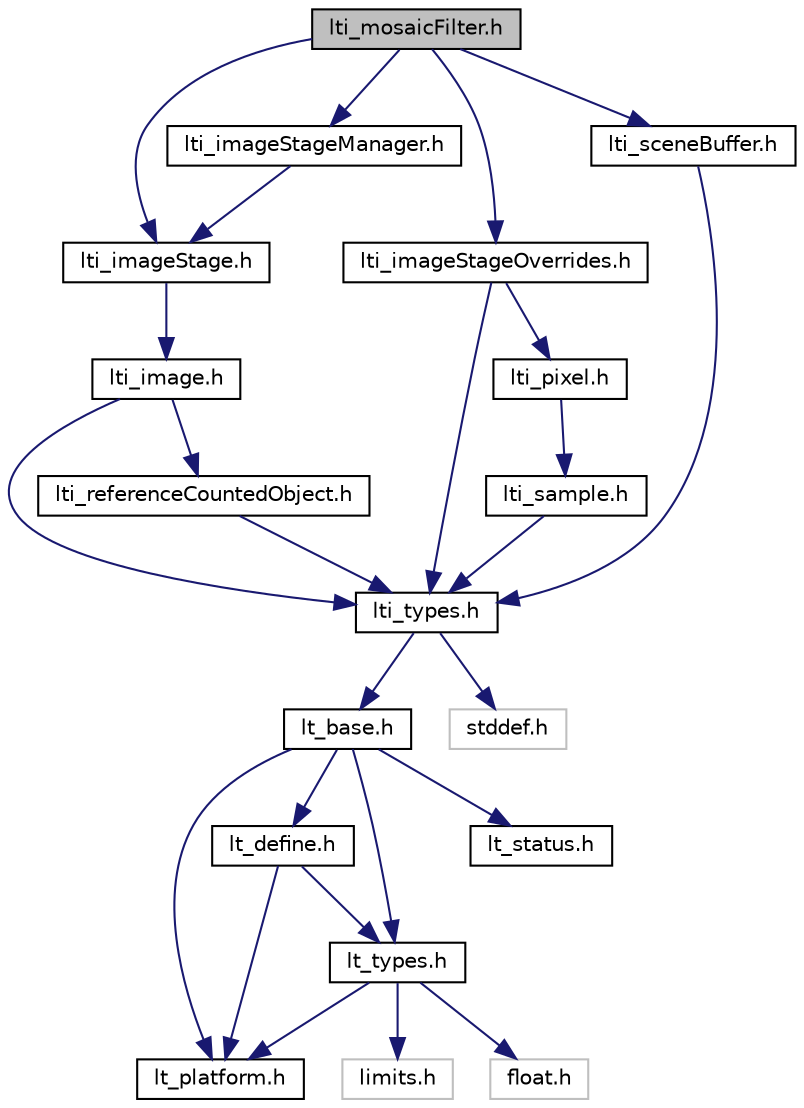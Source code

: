 digraph "lti_mosaicFilter.h"
{
  bgcolor="transparent";
  edge [fontname="Helvetica",fontsize="10",labelfontname="Helvetica",labelfontsize="10"];
  node [fontname="Helvetica",fontsize="10",shape=record];
  Node1 [label="lti_mosaicFilter.h",height=0.2,width=0.4,color="black", fillcolor="grey75", style="filled" fontcolor="black"];
  Node1 -> Node2 [color="midnightblue",fontsize="10",style="solid",fontname="Helvetica"];
  Node2 [label="lti_imageStage.h",height=0.2,width=0.4,color="black",URL="$a00181.html"];
  Node2 -> Node3 [color="midnightblue",fontsize="10",style="solid",fontname="Helvetica"];
  Node3 [label="lti_image.h",height=0.2,width=0.4,color="black",URL="$a00178.html"];
  Node3 -> Node4 [color="midnightblue",fontsize="10",style="solid",fontname="Helvetica"];
  Node4 [label="lti_types.h",height=0.2,width=0.4,color="black",URL="$a00209.html",tooltip="This file contains a number of enums, typedefs, etc, that are used throughout the MrSID SDK..."];
  Node4 -> Node5 [color="midnightblue",fontsize="10",style="solid",fontname="Helvetica"];
  Node5 [label="lt_base.h",height=0.2,width=0.4,color="black",URL="$a00140.html",tooltip="Include file for all LizardTech sources. "];
  Node5 -> Node6 [color="midnightblue",fontsize="10",style="solid",fontname="Helvetica"];
  Node6 [label="lt_platform.h",height=0.2,width=0.4,color="black",URL="$a00156.html",tooltip="Preprocessor symbols for canonical identification of OS, architecture, and compiler. "];
  Node5 -> Node7 [color="midnightblue",fontsize="10",style="solid",fontname="Helvetica"];
  Node7 [label="lt_define.h",height=0.2,width=0.4,color="black",URL="$a00142.html",tooltip="Preprocessor definitions used throughout LizardTech sources. "];
  Node7 -> Node6 [color="midnightblue",fontsize="10",style="solid",fontname="Helvetica"];
  Node7 -> Node8 [color="midnightblue",fontsize="10",style="solid",fontname="Helvetica"];
  Node8 [label="lt_types.h",height=0.2,width=0.4,color="black",URL="$a00159.html",tooltip="Declaration of standard types and limits in a C-interface. "];
  Node8 -> Node9 [color="midnightblue",fontsize="10",style="solid",fontname="Helvetica"];
  Node9 [label="limits.h",height=0.2,width=0.4,color="grey75"];
  Node8 -> Node10 [color="midnightblue",fontsize="10",style="solid",fontname="Helvetica"];
  Node10 [label="float.h",height=0.2,width=0.4,color="grey75"];
  Node8 -> Node6 [color="midnightblue",fontsize="10",style="solid",fontname="Helvetica"];
  Node5 -> Node8 [color="midnightblue",fontsize="10",style="solid",fontname="Helvetica"];
  Node5 -> Node11 [color="midnightblue",fontsize="10",style="solid",fontname="Helvetica"];
  Node11 [label="lt_status.h",height=0.2,width=0.4,color="black",URL="$a00157.html",tooltip="Declaration of the LT_STATUS type and some commonly used status codes. "];
  Node4 -> Node12 [color="midnightblue",fontsize="10",style="solid",fontname="Helvetica"];
  Node12 [label="stddef.h",height=0.2,width=0.4,color="grey75"];
  Node3 -> Node13 [color="midnightblue",fontsize="10",style="solid",fontname="Helvetica"];
  Node13 [label="lti_referenceCountedObject.h",height=0.2,width=0.4,color="black",URL="$a00203.html"];
  Node13 -> Node4 [color="midnightblue",fontsize="10",style="solid",fontname="Helvetica"];
  Node1 -> Node14 [color="midnightblue",fontsize="10",style="solid",fontname="Helvetica"];
  Node14 [label="lti_imageStageOverrides.h",height=0.2,width=0.4,color="black",URL="$a00183.html"];
  Node14 -> Node4 [color="midnightblue",fontsize="10",style="solid",fontname="Helvetica"];
  Node14 -> Node15 [color="midnightblue",fontsize="10",style="solid",fontname="Helvetica"];
  Node15 [label="lti_pixel.h",height=0.2,width=0.4,color="black",URL="$a00199.html"];
  Node15 -> Node16 [color="midnightblue",fontsize="10",style="solid",fontname="Helvetica"];
  Node16 [label="lti_sample.h",height=0.2,width=0.4,color="black",URL="$a00204.html"];
  Node16 -> Node4 [color="midnightblue",fontsize="10",style="solid",fontname="Helvetica"];
  Node1 -> Node17 [color="midnightblue",fontsize="10",style="solid",fontname="Helvetica"];
  Node17 [label="lti_imageStageManager.h",height=0.2,width=0.4,color="black",URL="$a00182.html"];
  Node17 -> Node2 [color="midnightblue",fontsize="10",style="solid",fontname="Helvetica"];
  Node1 -> Node18 [color="midnightblue",fontsize="10",style="solid",fontname="Helvetica"];
  Node18 [label="lti_sceneBuffer.h",height=0.2,width=0.4,color="black",URL="$a00206.html"];
  Node18 -> Node4 [color="midnightblue",fontsize="10",style="solid",fontname="Helvetica"];
}
